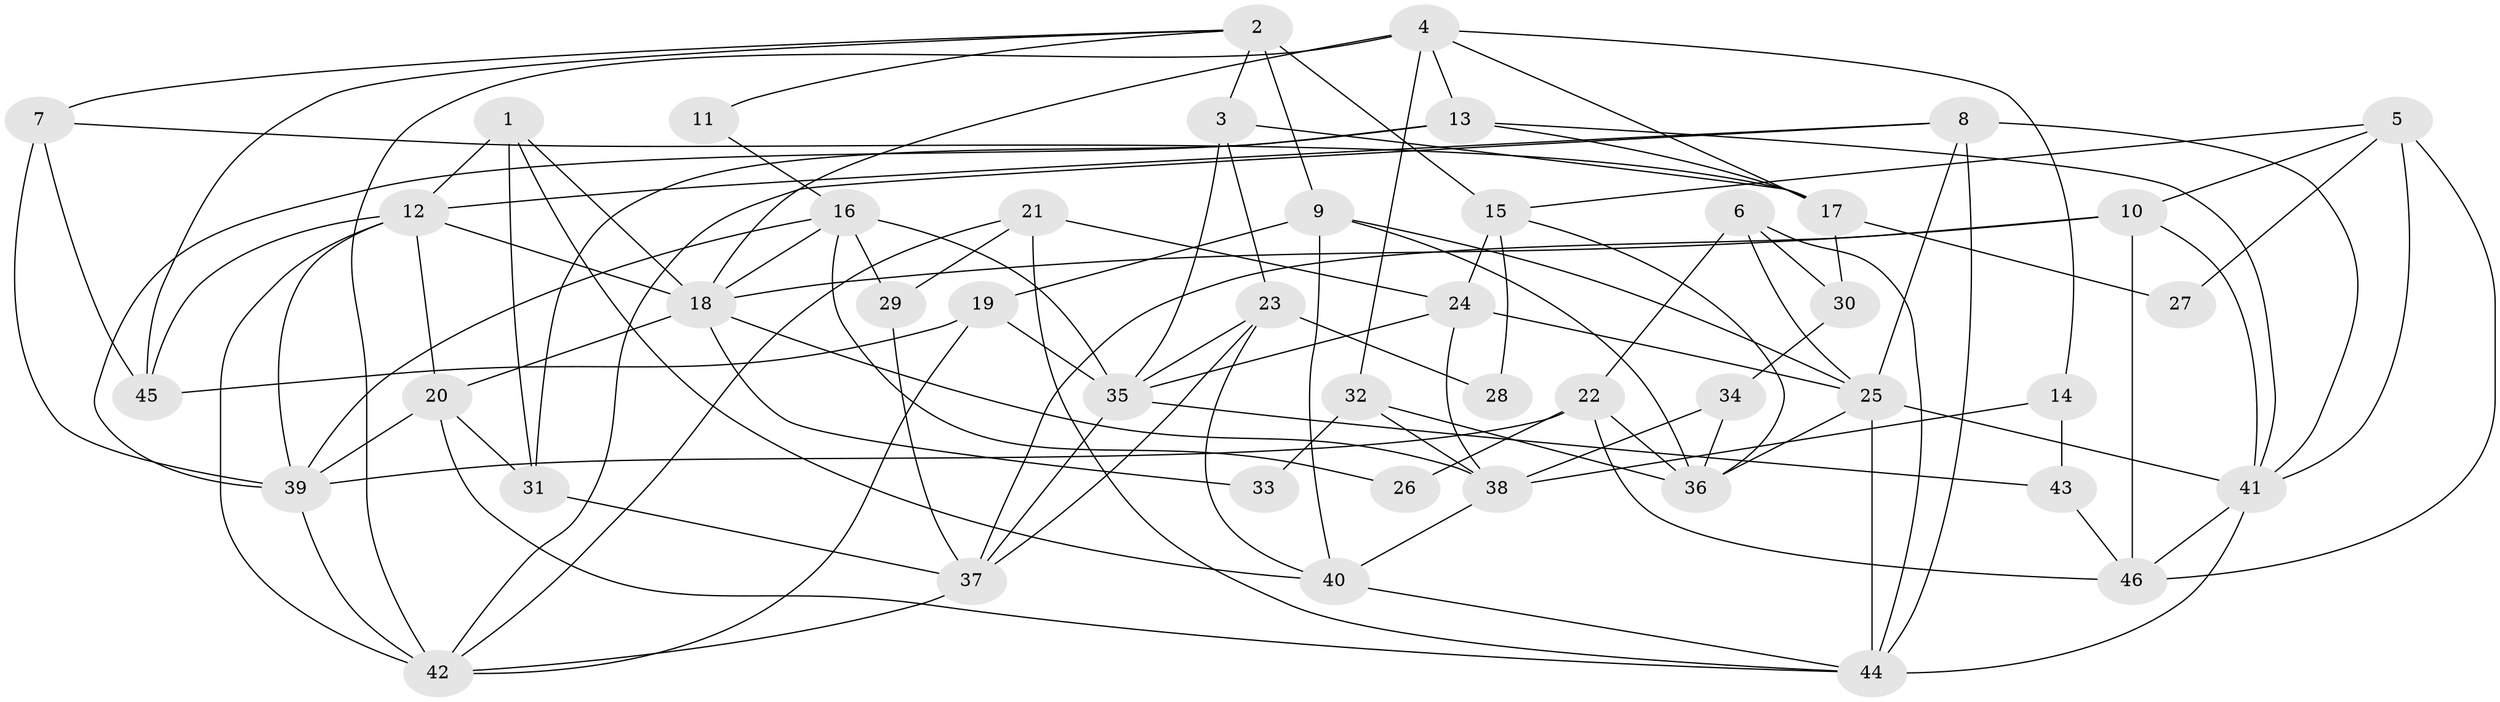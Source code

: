 // original degree distribution, {4: 0.19736842105263158, 3: 0.25, 6: 0.09210526315789473, 2: 0.15789473684210525, 5: 0.2631578947368421, 7: 0.039473684210526314}
// Generated by graph-tools (version 1.1) at 2025/37/03/04/25 23:37:13]
// undirected, 46 vertices, 110 edges
graph export_dot {
  node [color=gray90,style=filled];
  1;
  2;
  3;
  4;
  5;
  6;
  7;
  8;
  9;
  10;
  11;
  12;
  13;
  14;
  15;
  16;
  17;
  18;
  19;
  20;
  21;
  22;
  23;
  24;
  25;
  26;
  27;
  28;
  29;
  30;
  31;
  32;
  33;
  34;
  35;
  36;
  37;
  38;
  39;
  40;
  41;
  42;
  43;
  44;
  45;
  46;
  1 -- 12 [weight=1.0];
  1 -- 18 [weight=1.0];
  1 -- 31 [weight=1.0];
  1 -- 40 [weight=1.0];
  2 -- 3 [weight=1.0];
  2 -- 7 [weight=1.0];
  2 -- 9 [weight=2.0];
  2 -- 11 [weight=1.0];
  2 -- 15 [weight=2.0];
  2 -- 45 [weight=1.0];
  3 -- 17 [weight=1.0];
  3 -- 23 [weight=1.0];
  3 -- 35 [weight=1.0];
  4 -- 13 [weight=1.0];
  4 -- 14 [weight=1.0];
  4 -- 17 [weight=1.0];
  4 -- 18 [weight=1.0];
  4 -- 32 [weight=1.0];
  4 -- 42 [weight=1.0];
  5 -- 10 [weight=1.0];
  5 -- 15 [weight=1.0];
  5 -- 27 [weight=1.0];
  5 -- 41 [weight=1.0];
  5 -- 46 [weight=1.0];
  6 -- 22 [weight=1.0];
  6 -- 25 [weight=1.0];
  6 -- 30 [weight=1.0];
  6 -- 44 [weight=1.0];
  7 -- 17 [weight=1.0];
  7 -- 39 [weight=1.0];
  7 -- 45 [weight=1.0];
  8 -- 12 [weight=1.0];
  8 -- 25 [weight=1.0];
  8 -- 41 [weight=1.0];
  8 -- 42 [weight=1.0];
  8 -- 44 [weight=1.0];
  9 -- 19 [weight=1.0];
  9 -- 25 [weight=1.0];
  9 -- 36 [weight=1.0];
  9 -- 40 [weight=1.0];
  10 -- 18 [weight=2.0];
  10 -- 37 [weight=1.0];
  10 -- 41 [weight=1.0];
  10 -- 46 [weight=1.0];
  11 -- 16 [weight=1.0];
  12 -- 18 [weight=1.0];
  12 -- 20 [weight=1.0];
  12 -- 39 [weight=1.0];
  12 -- 42 [weight=2.0];
  12 -- 45 [weight=1.0];
  13 -- 17 [weight=1.0];
  13 -- 31 [weight=1.0];
  13 -- 39 [weight=1.0];
  13 -- 41 [weight=1.0];
  14 -- 38 [weight=1.0];
  14 -- 43 [weight=1.0];
  15 -- 24 [weight=1.0];
  15 -- 28 [weight=1.0];
  15 -- 36 [weight=1.0];
  16 -- 18 [weight=1.0];
  16 -- 26 [weight=1.0];
  16 -- 29 [weight=1.0];
  16 -- 35 [weight=1.0];
  16 -- 39 [weight=1.0];
  17 -- 27 [weight=1.0];
  17 -- 30 [weight=1.0];
  18 -- 20 [weight=1.0];
  18 -- 33 [weight=1.0];
  18 -- 38 [weight=1.0];
  19 -- 35 [weight=1.0];
  19 -- 42 [weight=1.0];
  19 -- 45 [weight=1.0];
  20 -- 31 [weight=1.0];
  20 -- 39 [weight=1.0];
  20 -- 44 [weight=1.0];
  21 -- 24 [weight=1.0];
  21 -- 29 [weight=1.0];
  21 -- 42 [weight=1.0];
  21 -- 44 [weight=1.0];
  22 -- 26 [weight=1.0];
  22 -- 36 [weight=1.0];
  22 -- 39 [weight=1.0];
  22 -- 46 [weight=1.0];
  23 -- 28 [weight=1.0];
  23 -- 35 [weight=2.0];
  23 -- 37 [weight=1.0];
  23 -- 40 [weight=1.0];
  24 -- 25 [weight=1.0];
  24 -- 35 [weight=1.0];
  24 -- 38 [weight=1.0];
  25 -- 36 [weight=1.0];
  25 -- 41 [weight=1.0];
  25 -- 44 [weight=2.0];
  29 -- 37 [weight=1.0];
  30 -- 34 [weight=1.0];
  31 -- 37 [weight=1.0];
  32 -- 33 [weight=1.0];
  32 -- 36 [weight=1.0];
  32 -- 38 [weight=2.0];
  34 -- 36 [weight=1.0];
  34 -- 38 [weight=1.0];
  35 -- 37 [weight=2.0];
  35 -- 43 [weight=2.0];
  37 -- 42 [weight=1.0];
  38 -- 40 [weight=1.0];
  39 -- 42 [weight=1.0];
  40 -- 44 [weight=1.0];
  41 -- 44 [weight=1.0];
  41 -- 46 [weight=1.0];
  43 -- 46 [weight=1.0];
}
